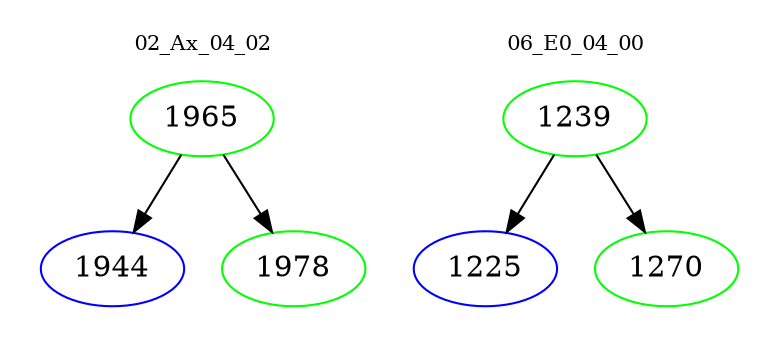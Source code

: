 digraph{
subgraph cluster_0 {
color = white
label = "02_Ax_04_02";
fontsize=10;
T0_1965 [label="1965", color="green"]
T0_1965 -> T0_1944 [color="black"]
T0_1944 [label="1944", color="blue"]
T0_1965 -> T0_1978 [color="black"]
T0_1978 [label="1978", color="green"]
}
subgraph cluster_1 {
color = white
label = "06_E0_04_00";
fontsize=10;
T1_1239 [label="1239", color="green"]
T1_1239 -> T1_1225 [color="black"]
T1_1225 [label="1225", color="blue"]
T1_1239 -> T1_1270 [color="black"]
T1_1270 [label="1270", color="green"]
}
}
